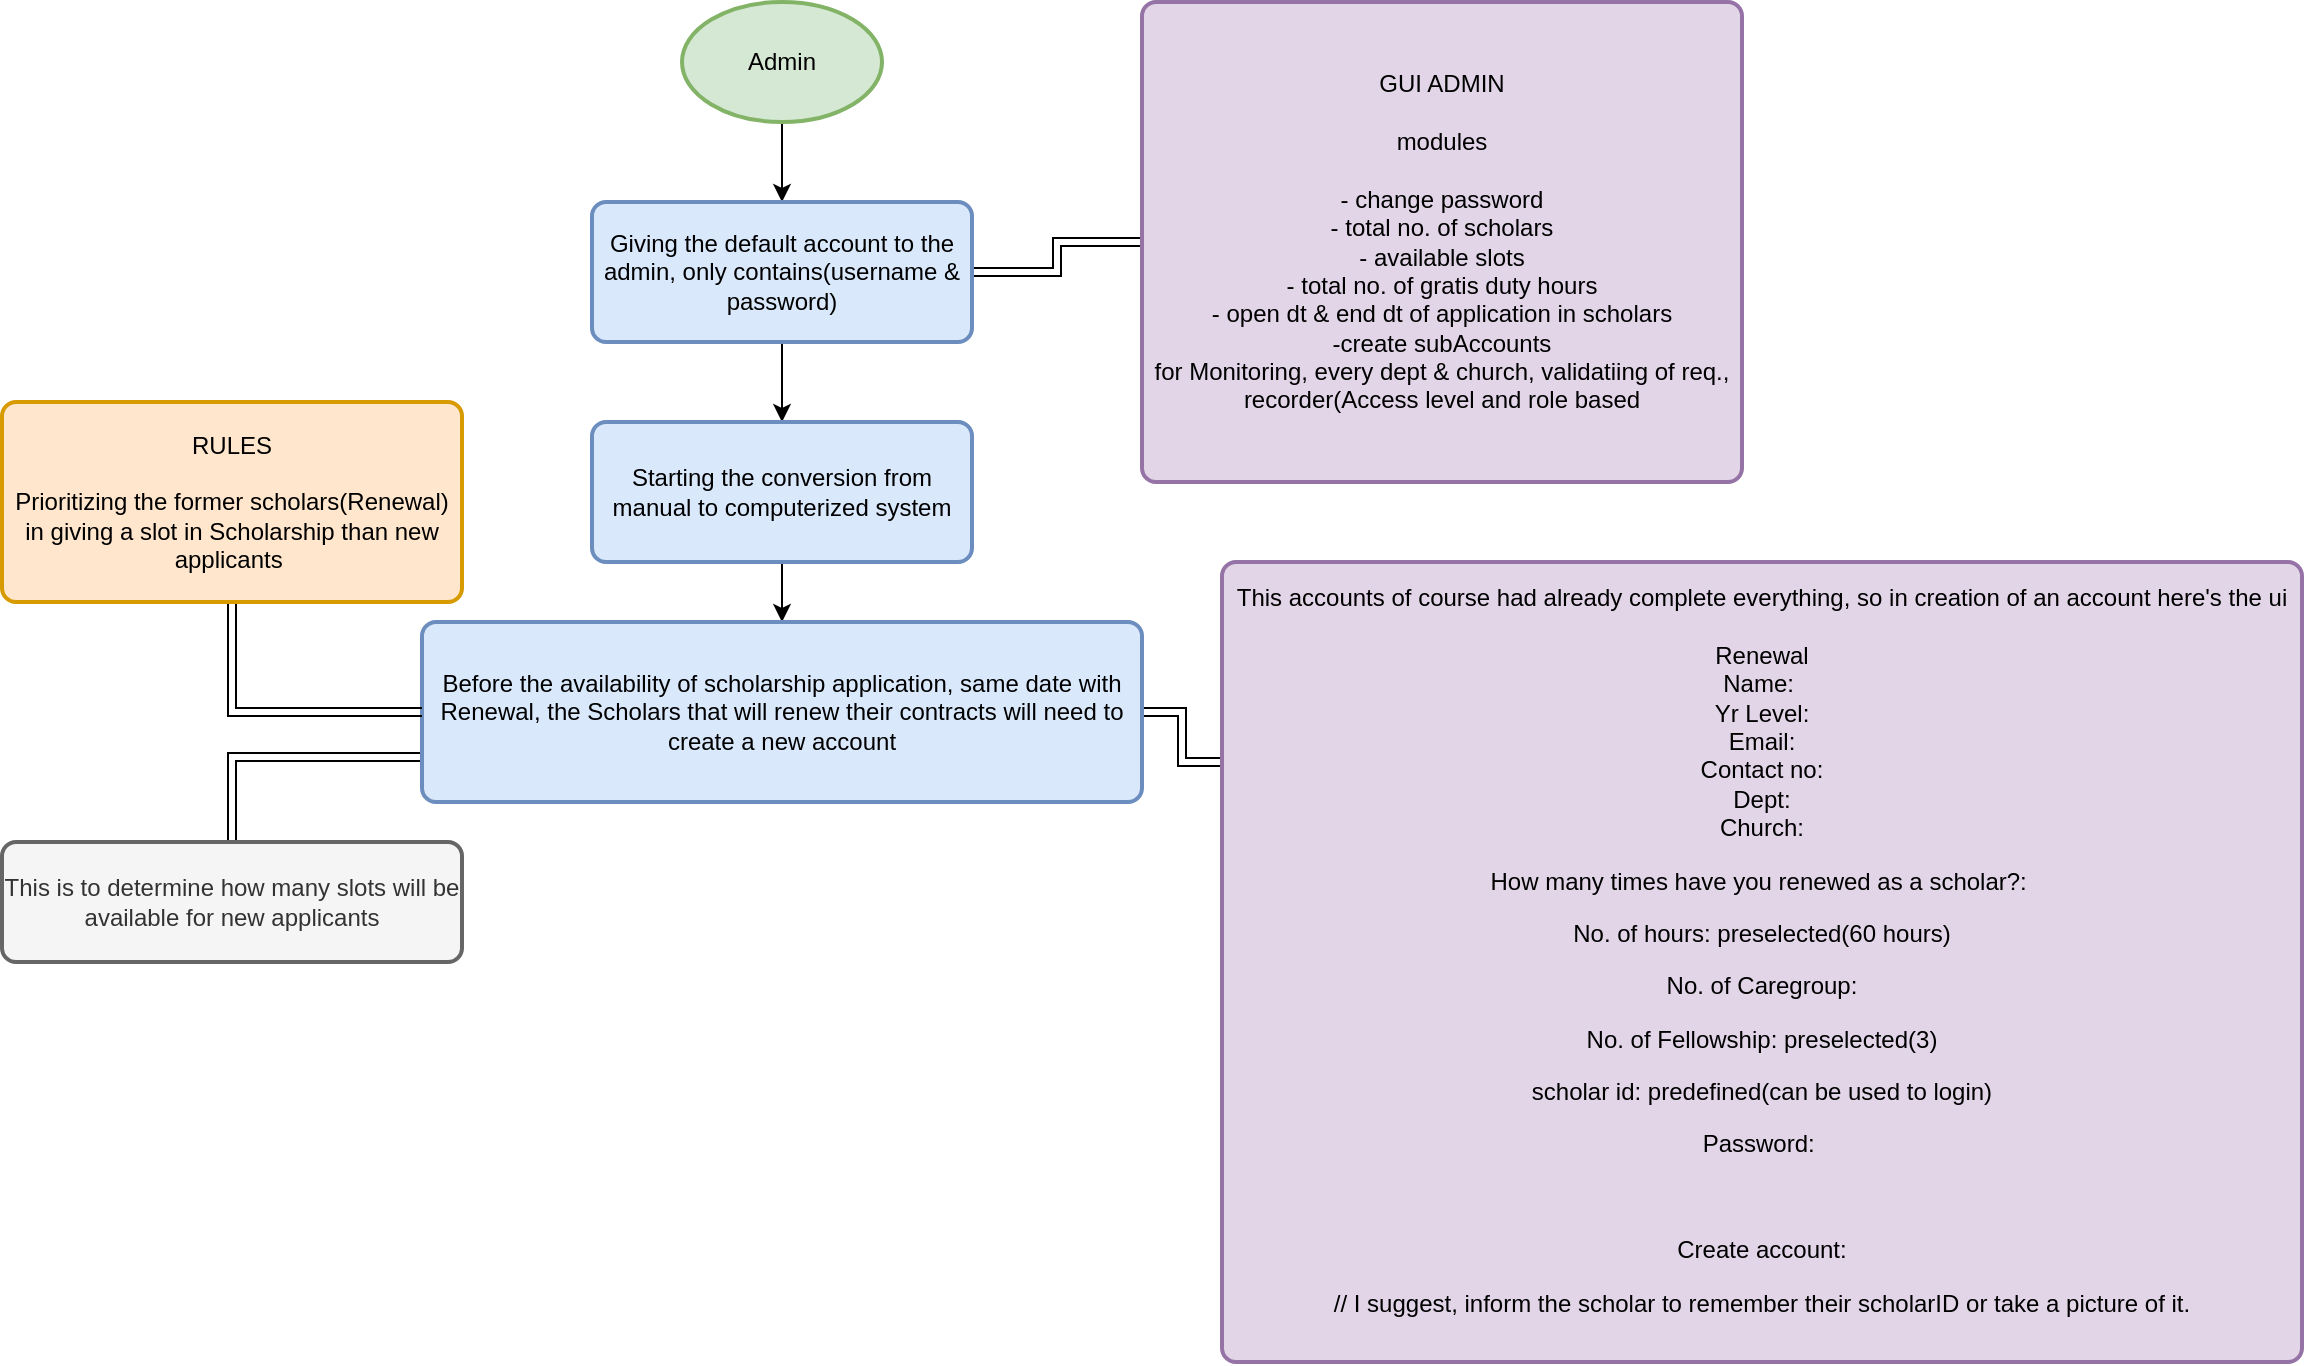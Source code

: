 <mxfile version="26.1.1">
  <diagram name="Page-1" id="uqGoRRFVobq48VPTha0x">
    <mxGraphModel dx="1434" dy="784" grid="1" gridSize="10" guides="1" tooltips="1" connect="1" arrows="1" fold="1" page="1" pageScale="1" pageWidth="1100" pageHeight="1700" math="0" shadow="0">
      <root>
        <mxCell id="0" />
        <mxCell id="1" parent="0" />
        <mxCell id="KrNsN0gfztRpw3SpxQ73-5" style="edgeStyle=orthogonalEdgeStyle;rounded=0;orthogonalLoop=1;jettySize=auto;html=1;exitX=0.5;exitY=1;exitDx=0;exitDy=0;exitPerimeter=0;entryX=0.5;entryY=0;entryDx=0;entryDy=0;" edge="1" parent="1" source="KrNsN0gfztRpw3SpxQ73-1" target="KrNsN0gfztRpw3SpxQ73-2">
          <mxGeometry relative="1" as="geometry" />
        </mxCell>
        <mxCell id="KrNsN0gfztRpw3SpxQ73-1" value="Admin" style="strokeWidth=2;html=1;shape=mxgraph.flowchart.start_1;whiteSpace=wrap;fillColor=#d5e8d4;strokeColor=#82b366;" vertex="1" parent="1">
          <mxGeometry x="350" y="20" width="100" height="60" as="geometry" />
        </mxCell>
        <mxCell id="KrNsN0gfztRpw3SpxQ73-6" style="edgeStyle=orthogonalEdgeStyle;rounded=0;orthogonalLoop=1;jettySize=auto;html=1;exitX=1;exitY=0.5;exitDx=0;exitDy=0;shape=link;" edge="1" parent="1" source="KrNsN0gfztRpw3SpxQ73-2" target="KrNsN0gfztRpw3SpxQ73-3">
          <mxGeometry relative="1" as="geometry" />
        </mxCell>
        <mxCell id="KrNsN0gfztRpw3SpxQ73-9" style="edgeStyle=orthogonalEdgeStyle;rounded=0;orthogonalLoop=1;jettySize=auto;html=1;exitX=0.5;exitY=1;exitDx=0;exitDy=0;" edge="1" parent="1" source="KrNsN0gfztRpw3SpxQ73-2" target="KrNsN0gfztRpw3SpxQ73-8">
          <mxGeometry relative="1" as="geometry" />
        </mxCell>
        <mxCell id="KrNsN0gfztRpw3SpxQ73-2" value="Giving the default account to the admin, only contains(username &amp;amp; password)" style="rounded=1;whiteSpace=wrap;html=1;absoluteArcSize=1;arcSize=14;strokeWidth=2;fillColor=#dae8fc;strokeColor=#6c8ebf;" vertex="1" parent="1">
          <mxGeometry x="305" y="120" width="190" height="70" as="geometry" />
        </mxCell>
        <mxCell id="KrNsN0gfztRpw3SpxQ73-3" value="GUI ADMIN&lt;br&gt;&lt;div&gt;&lt;br&gt;&lt;/div&gt;&lt;div&gt;modules&lt;/div&gt;&lt;div&gt;&lt;br&gt;&lt;/div&gt;&lt;div&gt;- change password&lt;/div&gt;&lt;div&gt;- total no. of scholars&lt;/div&gt;&lt;div&gt;- available slots&lt;/div&gt;&lt;div&gt;- total no. of gratis duty hours&lt;/div&gt;&lt;div&gt;- open dt &amp;amp; end dt of application in scholars&lt;/div&gt;&lt;div&gt;-create subAccounts&lt;/div&gt;&lt;div&gt;for Monitoring, every dept &amp;amp; church, validatiing of req., recorder(Access level and role based&lt;/div&gt;" style="rounded=1;whiteSpace=wrap;html=1;absoluteArcSize=1;arcSize=14;strokeWidth=2;fillColor=#e1d5e7;strokeColor=#9673a6;" vertex="1" parent="1">
          <mxGeometry x="580" y="20" width="300" height="240" as="geometry" />
        </mxCell>
        <mxCell id="KrNsN0gfztRpw3SpxQ73-15" style="edgeStyle=orthogonalEdgeStyle;rounded=0;orthogonalLoop=1;jettySize=auto;html=1;exitX=0.5;exitY=1;exitDx=0;exitDy=0;entryX=0.5;entryY=0;entryDx=0;entryDy=0;" edge="1" parent="1" source="KrNsN0gfztRpw3SpxQ73-8" target="KrNsN0gfztRpw3SpxQ73-10">
          <mxGeometry relative="1" as="geometry" />
        </mxCell>
        <mxCell id="KrNsN0gfztRpw3SpxQ73-8" value="Starting the conversion from manual to computerized system" style="rounded=1;whiteSpace=wrap;html=1;absoluteArcSize=1;arcSize=14;strokeWidth=2;fillColor=#dae8fc;strokeColor=#6c8ebf;" vertex="1" parent="1">
          <mxGeometry x="305" y="230" width="190" height="70" as="geometry" />
        </mxCell>
        <mxCell id="KrNsN0gfztRpw3SpxQ73-17" style="edgeStyle=orthogonalEdgeStyle;rounded=0;orthogonalLoop=1;jettySize=auto;html=1;exitX=0;exitY=0.75;exitDx=0;exitDy=0;entryX=0.5;entryY=0;entryDx=0;entryDy=0;shape=link;" edge="1" parent="1" source="KrNsN0gfztRpw3SpxQ73-10" target="KrNsN0gfztRpw3SpxQ73-16">
          <mxGeometry relative="1" as="geometry" />
        </mxCell>
        <mxCell id="KrNsN0gfztRpw3SpxQ73-19" style="edgeStyle=orthogonalEdgeStyle;rounded=0;orthogonalLoop=1;jettySize=auto;html=1;exitX=1;exitY=0.5;exitDx=0;exitDy=0;entryX=0;entryY=0.25;entryDx=0;entryDy=0;shape=link;" edge="1" parent="1" source="KrNsN0gfztRpw3SpxQ73-10" target="KrNsN0gfztRpw3SpxQ73-18">
          <mxGeometry relative="1" as="geometry" />
        </mxCell>
        <mxCell id="KrNsN0gfztRpw3SpxQ73-10" value="Before the availability of scholarship application, same date with Renewal, the Scholars that will renew their contracts will need to create a new account" style="rounded=1;whiteSpace=wrap;html=1;absoluteArcSize=1;arcSize=14;strokeWidth=2;fillColor=#dae8fc;strokeColor=#6c8ebf;" vertex="1" parent="1">
          <mxGeometry x="220" y="330" width="360" height="90" as="geometry" />
        </mxCell>
        <mxCell id="KrNsN0gfztRpw3SpxQ73-14" style="edgeStyle=orthogonalEdgeStyle;rounded=0;orthogonalLoop=1;jettySize=auto;html=1;exitX=0.5;exitY=1;exitDx=0;exitDy=0;entryX=0;entryY=0.5;entryDx=0;entryDy=0;shape=link;" edge="1" parent="1" source="KrNsN0gfztRpw3SpxQ73-11" target="KrNsN0gfztRpw3SpxQ73-10">
          <mxGeometry relative="1" as="geometry" />
        </mxCell>
        <mxCell id="KrNsN0gfztRpw3SpxQ73-11" value="RULES&lt;br&gt;&lt;br&gt;&lt;div&gt;Prioritizing the former scholars(Renewal) in giving a slot in Scholarship than new applicants&amp;nbsp;&lt;/div&gt;" style="rounded=1;whiteSpace=wrap;html=1;absoluteArcSize=1;arcSize=14;strokeWidth=2;fillColor=#ffe6cc;strokeColor=#d79b00;" vertex="1" parent="1">
          <mxGeometry x="10" y="220" width="230" height="100" as="geometry" />
        </mxCell>
        <mxCell id="KrNsN0gfztRpw3SpxQ73-16" value="This is to determine how many slots will be available for new applicants" style="rounded=1;whiteSpace=wrap;html=1;absoluteArcSize=1;arcSize=14;strokeWidth=2;fillColor=#f5f5f5;strokeColor=#666666;fontColor=#333333;" vertex="1" parent="1">
          <mxGeometry x="10" y="440" width="230" height="60" as="geometry" />
        </mxCell>
        <mxCell id="KrNsN0gfztRpw3SpxQ73-18" value="This accounts of course had already complete everything, so in creation of an account here&#39;s the ui&lt;div&gt;&lt;br&gt;&lt;/div&gt;&lt;div&gt;Renewal&lt;br&gt;Name:&amp;nbsp;&lt;/div&gt;&lt;div&gt;Yr Level:&lt;/div&gt;&lt;div&gt;Email:&lt;/div&gt;&lt;div&gt;Contact no:&lt;/div&gt;&lt;div&gt;Dept:&lt;/div&gt;&lt;div&gt;Church:&lt;/div&gt;&lt;div&gt;&lt;p&gt;How many times have you renewed as a scholar?:&amp;nbsp;&lt;/p&gt;&lt;p&gt;No. of hours: preselected(60 hours)&lt;/p&gt;&lt;p&gt;No. of Caregroup:&lt;/p&gt;&lt;p&gt;No. of Fellowship: preselected(3)&lt;/p&gt;&lt;p&gt;scholar id: predefined(can be used to login)&lt;/p&gt;&lt;p&gt;Password:&amp;nbsp;&lt;/p&gt;&lt;p&gt;&lt;br&gt;&lt;/p&gt;&lt;p&gt;Create account:&lt;/p&gt;&lt;p&gt;// I suggest, inform the scholar to remember their scholarID or take a picture of it.&lt;/p&gt;&lt;/div&gt;" style="rounded=1;whiteSpace=wrap;html=1;absoluteArcSize=1;arcSize=14;strokeWidth=2;fillColor=#e1d5e7;strokeColor=#9673a6;" vertex="1" parent="1">
          <mxGeometry x="620" y="300" width="540" height="400" as="geometry" />
        </mxCell>
      </root>
    </mxGraphModel>
  </diagram>
</mxfile>
